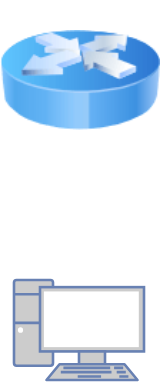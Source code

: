<mxfile version="23.1.1" type="github">
  <diagram name="Page-1" id="cn0t22297gPH5VrivUQc">
    <mxGraphModel dx="1094" dy="587" grid="1" gridSize="10" guides="1" tooltips="1" connect="1" arrows="1" fold="1" page="1" pageScale="1" pageWidth="850" pageHeight="1100" math="0" shadow="0">
      <root>
        <mxCell id="0" />
        <mxCell id="1" parent="0" />
        <object label="" id="xSx-NrKWDLgr-4c5szI6-1">
          <mxCell style="fontColor=#0066CC;verticalAlign=top;verticalLabelPosition=bottom;labelPosition=center;align=center;html=1;outlineConnect=0;fillColor=#CCCCCC;strokeColor=#6881B3;gradientColor=none;gradientDirection=north;strokeWidth=2;shape=mxgraph.networks.pc;" vertex="1" parent="1">
            <mxGeometry x="375" y="770" width="65" height="50" as="geometry" />
          </mxCell>
        </object>
        <mxCell id="xSx-NrKWDLgr-4c5szI6-2" value="" style="image;html=1;image=img/lib/clip_art/networking/Router_Icon_128x128.png" vertex="1" parent="1">
          <mxGeometry x="368" y="630" width="80" height="80" as="geometry" />
        </mxCell>
      </root>
    </mxGraphModel>
  </diagram>
</mxfile>
